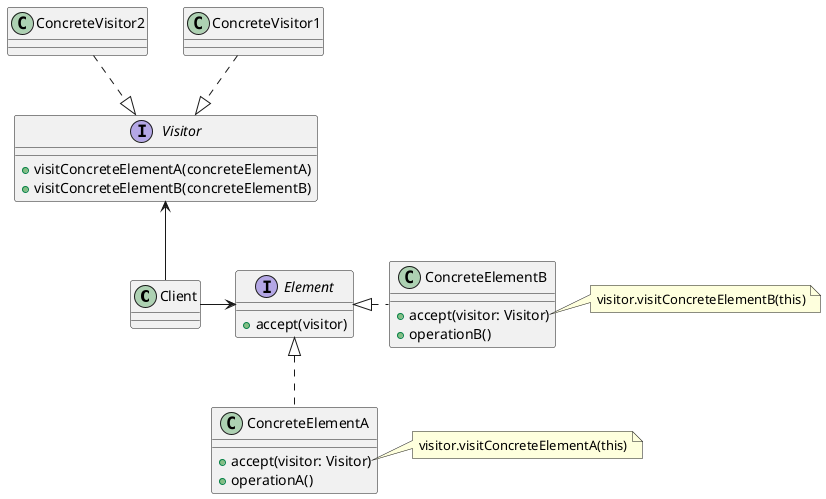 @startuml
'https://plantuml.com/class-diagram

class Client

interface Visitor {
    + visitConcreteElementA(concreteElementA)
    + visitConcreteElementB(concreteElementB)
}

class ConcreteVisitor1
class ConcreteVisitor2

interface Element {
    + accept(visitor)
}

class ConcreteElementA {
    + accept(visitor: Visitor)
    + operationA()
}

class ConcreteElementB {
    + accept(visitor: Visitor)
    + operationB()
}

note right of ConcreteElementA::accept
    visitor.visitConcreteElementA(this)
end note

note right of ConcreteElementB::accept
    visitor.visitConcreteElementB(this)
end note

Client -up-> Visitor
Client -right-> Element

Visitor <|.up. ConcreteVisitor1
Visitor <|.up. ConcreteVisitor2

Element <|.down. ConcreteElementA
Element <|.right. ConcreteElementB

@enduml